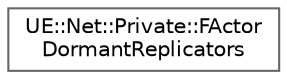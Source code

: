 digraph "Graphical Class Hierarchy"
{
 // INTERACTIVE_SVG=YES
 // LATEX_PDF_SIZE
  bgcolor="transparent";
  edge [fontname=Helvetica,fontsize=10,labelfontname=Helvetica,labelfontsize=10];
  node [fontname=Helvetica,fontsize=10,shape=box,height=0.2,width=0.4];
  rankdir="LR";
  Node0 [id="Node000000",label="UE::Net::Private::FActor\lDormantReplicators",height=0.2,width=0.4,color="grey40", fillcolor="white", style="filled",URL="$d5/d24/structUE_1_1Net_1_1Private_1_1FActorDormantReplicators.html",tooltip="Container that stores all the replicators owned by a given dormant Actor."];
}
